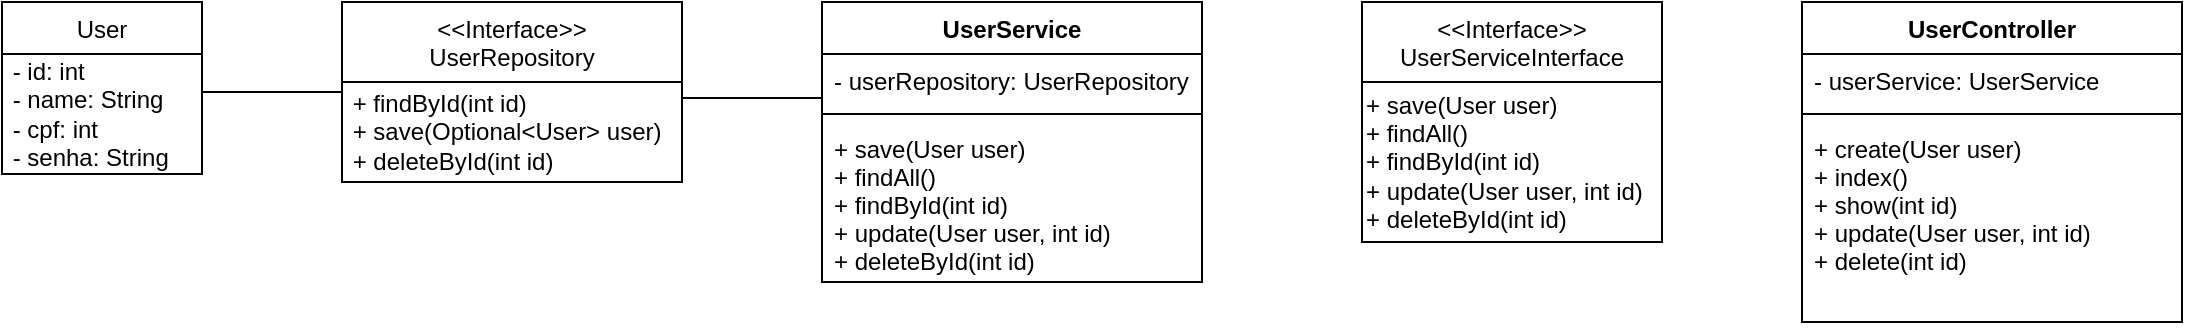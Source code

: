 <mxfile>
    <diagram id="JAQaUBbTIMKV8XyVQoZV" name="Página-1">
        <mxGraphModel dx="426" dy="488" grid="1" gridSize="10" guides="1" tooltips="1" connect="1" arrows="1" fold="1" page="1" pageScale="1" pageWidth="827" pageHeight="1169" math="0" shadow="0">
            <root>
                <mxCell id="0"/>
                <mxCell id="1" parent="0"/>
                <mxCell id="3" value="User" style="swimlane;fontStyle=0;childLayout=stackLayout;horizontal=1;startSize=26;fillColor=none;horizontalStack=0;resizeParent=1;resizeParentMax=0;resizeLast=0;collapsible=1;marginBottom=0;" parent="1" vertex="1">
                    <mxGeometry x="40" y="20" width="100" height="86" as="geometry"/>
                </mxCell>
                <mxCell id="10" value="&lt;div&gt;&lt;font style=&quot;font-size: 12px&quot;&gt;&amp;nbsp;- id: int&lt;br&gt;&lt;/font&gt;&lt;/div&gt;&lt;div&gt;&lt;font style=&quot;font-size: 12px&quot;&gt;&amp;nbsp;- name: String&lt;/font&gt;&lt;/div&gt;&lt;div&gt;&lt;font style=&quot;font-size: 12px&quot;&gt;&amp;nbsp;- cpf: int&lt;/font&gt;&lt;/div&gt;&lt;div&gt;&lt;font style=&quot;font-size: 12px&quot;&gt;&amp;nbsp;- senha: String&lt;/font&gt;&lt;/div&gt;" style="text;html=1;align=left;verticalAlign=middle;resizable=0;points=[];autosize=1;strokeColor=none;fillColor=none;" parent="3" vertex="1">
                    <mxGeometry y="26" width="100" height="60" as="geometry"/>
                </mxCell>
                <mxCell id="12" value="&lt;&lt;Interface&gt;&gt;&#10;UserRepository" style="swimlane;fontStyle=0;childLayout=stackLayout;horizontal=1;startSize=40;fillColor=none;horizontalStack=0;resizeParent=1;resizeParentMax=0;resizeLast=0;collapsible=1;marginBottom=0;" parent="1" vertex="1">
                    <mxGeometry x="210" y="20" width="170" height="90" as="geometry">
                        <mxRectangle x="130" y="160" width="120" height="70" as="alternateBounds"/>
                    </mxGeometry>
                </mxCell>
                <mxCell id="13" value="&lt;div&gt;&lt;font style=&quot;font-size: 12px&quot;&gt;&amp;nbsp;+ findById(int id)&amp;nbsp;&lt;/font&gt;&lt;/div&gt;&lt;div&gt;&lt;font style=&quot;font-size: 12px&quot;&gt;&amp;nbsp;+ save(Optional&amp;lt;User&amp;gt; user)&lt;/font&gt;&lt;/div&gt;&lt;div&gt;&lt;font style=&quot;font-size: 12px&quot;&gt;&amp;nbsp;+ deleteById(int id)&lt;/font&gt;&lt;/div&gt;" style="text;html=1;align=left;verticalAlign=middle;resizable=0;points=[];autosize=1;strokeColor=none;fillColor=none;" parent="12" vertex="1">
                    <mxGeometry y="40" width="170" height="50" as="geometry"/>
                </mxCell>
                <mxCell id="17" style="edgeStyle=none;html=1;endArrow=none;endFill=0;" parent="1" target="12" edge="1">
                    <mxGeometry relative="1" as="geometry">
                        <mxPoint x="140" y="65" as="sourcePoint"/>
                    </mxGeometry>
                </mxCell>
                <mxCell id="18" value="UserService" style="swimlane;fontStyle=1;align=center;verticalAlign=top;childLayout=stackLayout;horizontal=1;startSize=26;horizontalStack=0;resizeParent=1;resizeParentMax=0;resizeLast=0;collapsible=1;marginBottom=0;" parent="1" vertex="1">
                    <mxGeometry x="450" y="20" width="190" height="140" as="geometry"/>
                </mxCell>
                <mxCell id="19" value="- userRepository: UserRepository" style="text;strokeColor=none;fillColor=none;align=left;verticalAlign=top;spacingLeft=4;spacingRight=4;overflow=hidden;rotatable=0;points=[[0,0.5],[1,0.5]];portConstraint=eastwest;" parent="18" vertex="1">
                    <mxGeometry y="26" width="190" height="26" as="geometry"/>
                </mxCell>
                <mxCell id="20" value="" style="line;strokeWidth=1;fillColor=none;align=left;verticalAlign=middle;spacingTop=-1;spacingLeft=3;spacingRight=3;rotatable=0;labelPosition=right;points=[];portConstraint=eastwest;" parent="18" vertex="1">
                    <mxGeometry y="52" width="190" height="8" as="geometry"/>
                </mxCell>
                <mxCell id="21" value="+ save(User user)&#10;+ findAll() &#10;+ findById(int id)&#10;+ update(User user, int id)&#10;+ deleteById(int id)" style="text;strokeColor=none;fillColor=none;align=left;verticalAlign=top;spacingLeft=4;spacingRight=4;overflow=hidden;rotatable=0;points=[[0,0.5],[1,0.5]];portConstraint=eastwest;fontSize=12;" parent="18" vertex="1">
                    <mxGeometry y="60" width="190" height="80" as="geometry"/>
                </mxCell>
                <mxCell id="22" style="edgeStyle=none;html=1;entryX=0;entryY=0.846;entryDx=0;entryDy=0;entryPerimeter=0;endArrow=none;endFill=0;" parent="1" target="19" edge="1">
                    <mxGeometry relative="1" as="geometry">
                        <mxPoint x="380" y="68" as="sourcePoint"/>
                    </mxGeometry>
                </mxCell>
                <mxCell id="23" value="UserController" style="swimlane;fontStyle=1;align=center;verticalAlign=top;childLayout=stackLayout;horizontal=1;startSize=26;horizontalStack=0;resizeParent=1;resizeParentMax=0;resizeLast=0;collapsible=1;marginBottom=0;" parent="1" vertex="1">
                    <mxGeometry x="940" y="20" width="190" height="160" as="geometry"/>
                </mxCell>
                <mxCell id="24" value="- userService: UserService" style="text;strokeColor=none;fillColor=none;align=left;verticalAlign=top;spacingLeft=4;spacingRight=4;overflow=hidden;rotatable=0;points=[[0,0.5],[1,0.5]];portConstraint=eastwest;" parent="23" vertex="1">
                    <mxGeometry y="26" width="190" height="26" as="geometry"/>
                </mxCell>
                <mxCell id="25" value="" style="line;strokeWidth=1;fillColor=none;align=left;verticalAlign=middle;spacingTop=-1;spacingLeft=3;spacingRight=3;rotatable=0;labelPosition=right;points=[];portConstraint=eastwest;" parent="23" vertex="1">
                    <mxGeometry y="52" width="190" height="8" as="geometry"/>
                </mxCell>
                <mxCell id="26" value="+ create(User user)&#10;+ index()&#10;+ show(int id)&#10;+ update(User user, int id)&#10;+ delete(int id)" style="text;strokeColor=none;fillColor=none;align=left;verticalAlign=top;spacingLeft=4;spacingRight=4;overflow=hidden;rotatable=0;points=[[0,0.5],[1,0.5]];portConstraint=eastwest;" parent="23" vertex="1">
                    <mxGeometry y="60" width="190" height="100" as="geometry"/>
                </mxCell>
                <mxCell id="28" value="&lt;&lt;Interface&gt;&gt;&#10;UserServiceInterface" style="swimlane;fontStyle=0;childLayout=stackLayout;horizontal=1;startSize=40;fillColor=none;horizontalStack=0;resizeParent=1;resizeParentMax=0;resizeLast=0;collapsible=1;marginBottom=0;" vertex="1" parent="1">
                    <mxGeometry x="720" y="20" width="150" height="120" as="geometry">
                        <mxRectangle x="130" y="160" width="120" height="70" as="alternateBounds"/>
                    </mxGeometry>
                </mxCell>
                <mxCell id="29" value="&lt;div&gt;&lt;font style=&quot;font-size: 12px&quot;&gt;+ save(User user)&lt;/font&gt;&lt;/div&gt;&lt;div&gt;&lt;font style=&quot;font-size: 12px&quot;&gt;+ findAll()&amp;nbsp;&lt;/font&gt;&lt;/div&gt;&lt;div&gt;&lt;font style=&quot;font-size: 12px&quot;&gt;+ findById(int id)&lt;/font&gt;&lt;/div&gt;&lt;div&gt;+ update(User user, int id)&lt;/div&gt;&lt;div&gt;+ deleteById(int id)&lt;/div&gt;" style="text;html=1;align=left;verticalAlign=middle;resizable=0;points=[];autosize=1;strokeColor=none;fillColor=none;" vertex="1" parent="28">
                    <mxGeometry y="40" width="150" height="80" as="geometry"/>
                </mxCell>
            </root>
        </mxGraphModel>
    </diagram>
</mxfile>